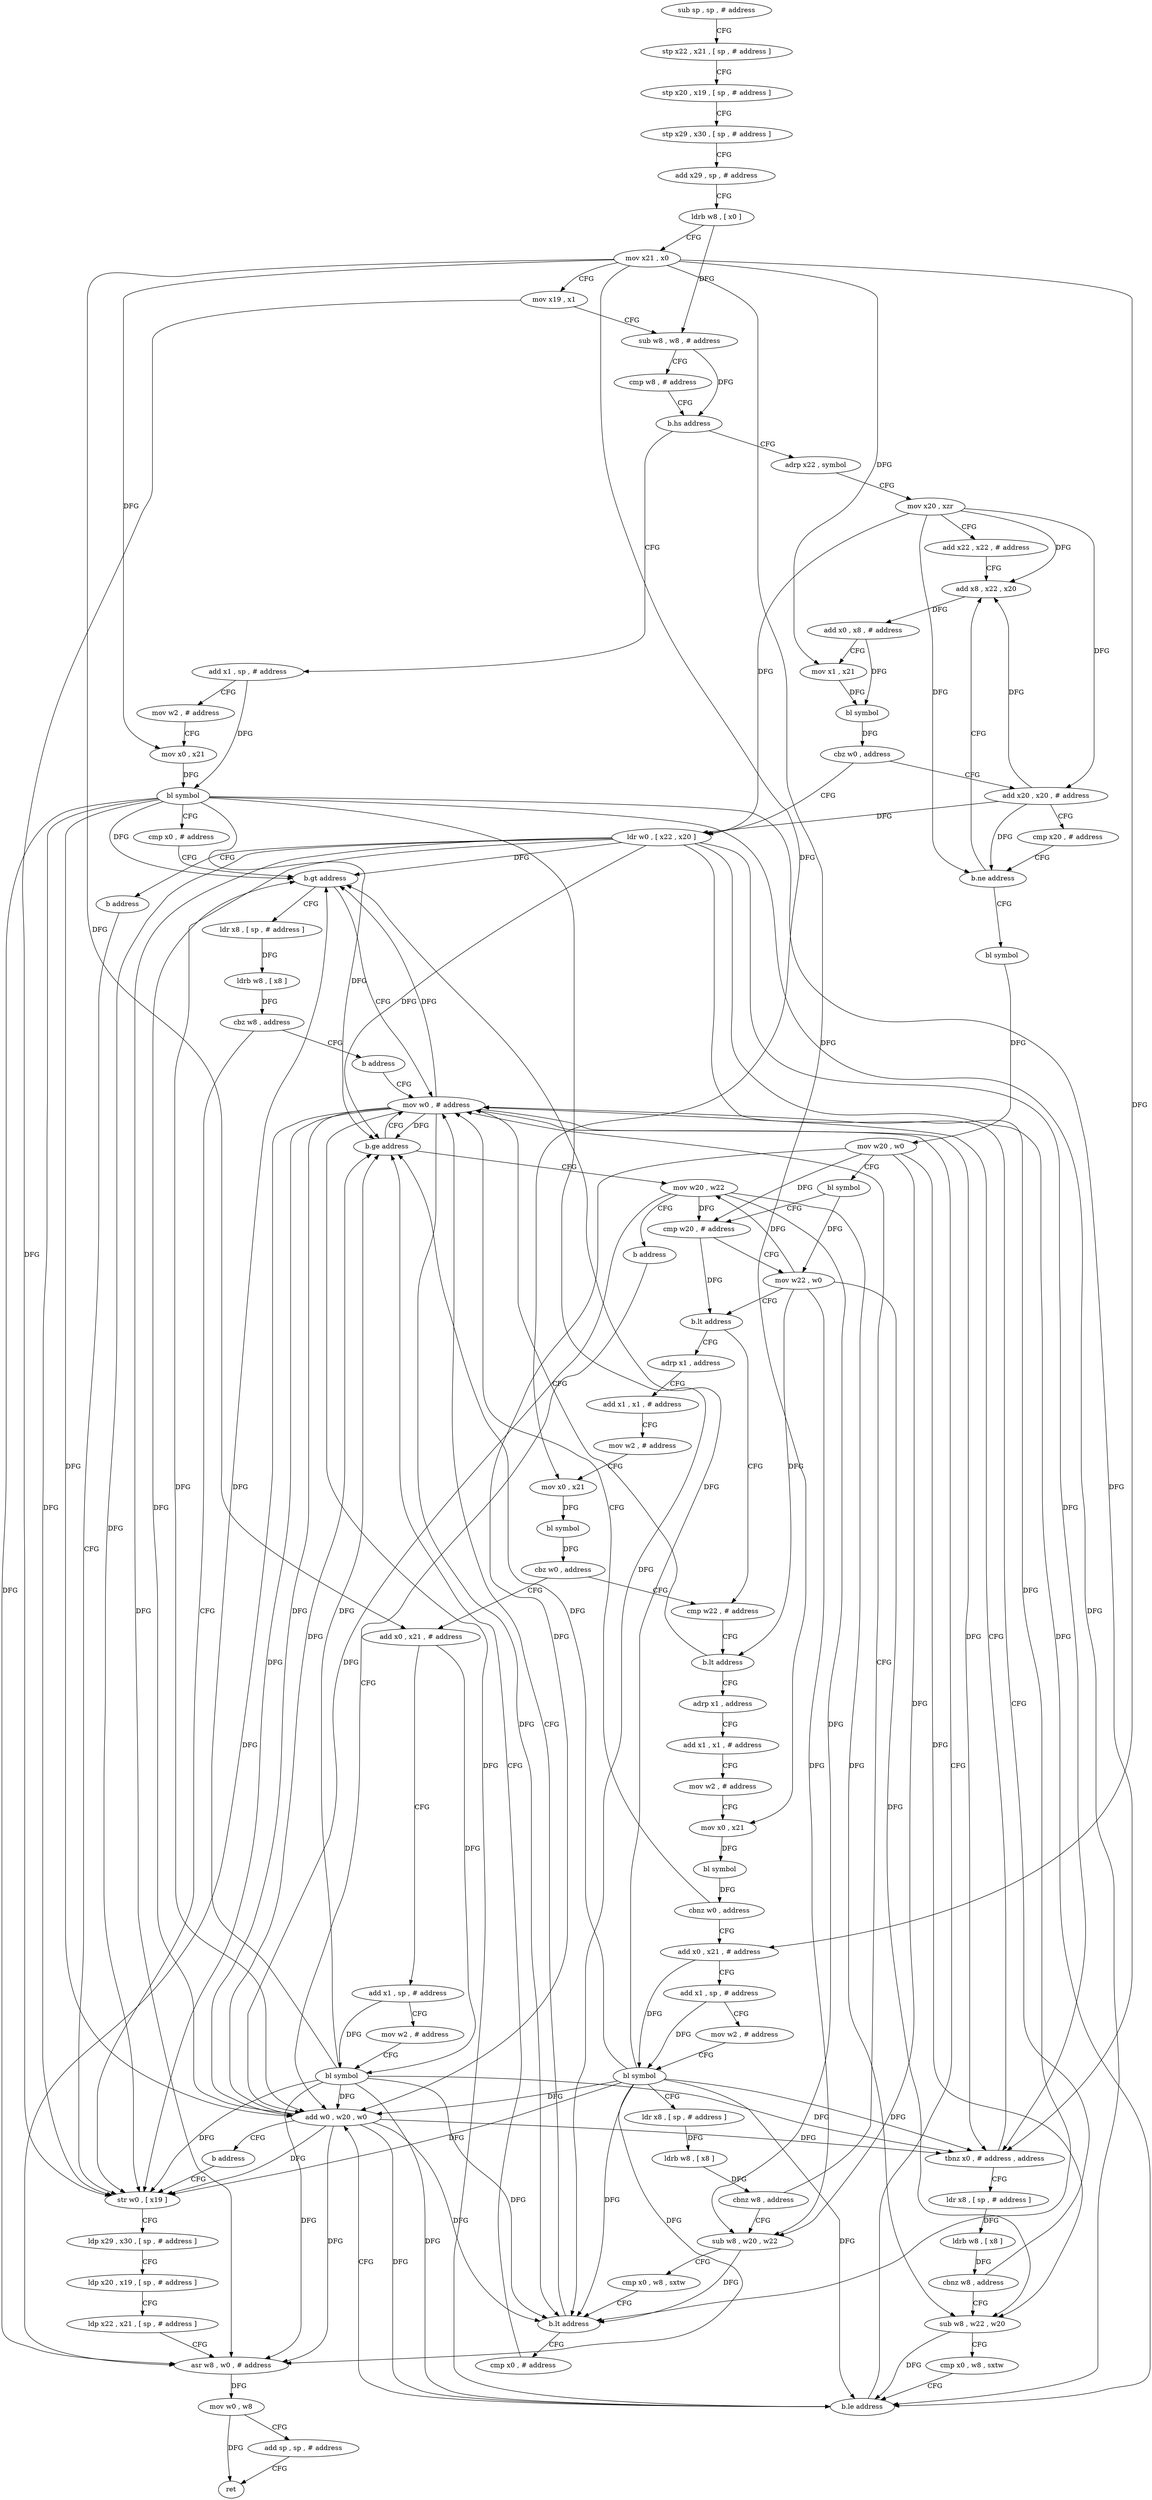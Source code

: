 digraph "func" {
"4213312" [label = "sub sp , sp , # address" ]
"4213316" [label = "stp x22 , x21 , [ sp , # address ]" ]
"4213320" [label = "stp x20 , x19 , [ sp , # address ]" ]
"4213324" [label = "stp x29 , x30 , [ sp , # address ]" ]
"4213328" [label = "add x29 , sp , # address" ]
"4213332" [label = "ldrb w8 , [ x0 ]" ]
"4213336" [label = "mov x21 , x0" ]
"4213340" [label = "mov x19 , x1" ]
"4213344" [label = "sub w8 , w8 , # address" ]
"4213348" [label = "cmp w8 , # address" ]
"4213352" [label = "b.hs address" ]
"4213396" [label = "adrp x22 , symbol" ]
"4213356" [label = "add x1 , sp , # address" ]
"4213400" [label = "mov x20 , xzr" ]
"4213404" [label = "add x22 , x22 , # address" ]
"4213408" [label = "add x8 , x22 , x20" ]
"4213360" [label = "mov w2 , # address" ]
"4213364" [label = "mov x0 , x21" ]
"4213368" [label = "bl symbol" ]
"4213372" [label = "cmp x0 , # address" ]
"4213376" [label = "b.gt address" ]
"4213628" [label = "mov w0 , # address" ]
"4213380" [label = "ldr x8 , [ sp , # address ]" ]
"4213576" [label = "ldr w0 , [ x22 , x20 ]" ]
"4213580" [label = "b address" ]
"4213632" [label = "str w0 , [ x19 ]" ]
"4213428" [label = "add x20 , x20 , # address" ]
"4213432" [label = "cmp x20 , # address" ]
"4213436" [label = "b.ne address" ]
"4213440" [label = "bl symbol" ]
"4213384" [label = "ldrb w8 , [ x8 ]" ]
"4213388" [label = "cbz w8 , address" ]
"4213392" [label = "b address" ]
"4213636" [label = "ldp x29 , x30 , [ sp , # address ]" ]
"4213640" [label = "ldp x20 , x19 , [ sp , # address ]" ]
"4213644" [label = "ldp x22 , x21 , [ sp , # address ]" ]
"4213648" [label = "asr w8 , w0 , # address" ]
"4213652" [label = "mov w0 , w8" ]
"4213656" [label = "add sp , sp , # address" ]
"4213660" [label = "ret" ]
"4213412" [label = "add x0 , x8 , # address" ]
"4213416" [label = "mov x1 , x21" ]
"4213420" [label = "bl symbol" ]
"4213424" [label = "cbz w0 , address" ]
"4213444" [label = "mov w20 , w0" ]
"4213448" [label = "bl symbol" ]
"4213452" [label = "cmp w20 , # address" ]
"4213456" [label = "mov w22 , w0" ]
"4213460" [label = "b.lt address" ]
"4213488" [label = "cmp w22 , # address" ]
"4213464" [label = "adrp x1 , address" ]
"4213492" [label = "b.lt address" ]
"4213496" [label = "adrp x1 , address" ]
"4213468" [label = "add x1 , x1 , # address" ]
"4213472" [label = "mov w2 , # address" ]
"4213476" [label = "mov x0 , x21" ]
"4213480" [label = "bl symbol" ]
"4213484" [label = "cbz w0 , address" ]
"4213584" [label = "add x0 , x21 , # address" ]
"4213500" [label = "add x1 , x1 , # address" ]
"4213504" [label = "mov w2 , # address" ]
"4213508" [label = "mov x0 , x21" ]
"4213512" [label = "bl symbol" ]
"4213516" [label = "cbnz w0 , address" ]
"4213520" [label = "add x0 , x21 , # address" ]
"4213588" [label = "add x1 , sp , # address" ]
"4213592" [label = "mov w2 , # address" ]
"4213596" [label = "bl symbol" ]
"4213600" [label = "tbnz x0 , # address , address" ]
"4213604" [label = "ldr x8 , [ sp , # address ]" ]
"4213524" [label = "add x1 , sp , # address" ]
"4213528" [label = "mov w2 , # address" ]
"4213532" [label = "bl symbol" ]
"4213536" [label = "ldr x8 , [ sp , # address ]" ]
"4213540" [label = "ldrb w8 , [ x8 ]" ]
"4213544" [label = "cbnz w8 , address" ]
"4213548" [label = "sub w8 , w20 , w22" ]
"4213608" [label = "ldrb w8 , [ x8 ]" ]
"4213612" [label = "cbnz w8 , address" ]
"4213616" [label = "sub w8 , w22 , w20" ]
"4213552" [label = "cmp x0 , w8 , sxtw" ]
"4213556" [label = "b.lt address" ]
"4213560" [label = "cmp x0 , # address" ]
"4213620" [label = "cmp x0 , w8 , sxtw" ]
"4213624" [label = "b.le address" ]
"4213664" [label = "add w0 , w20 , w0" ]
"4213564" [label = "b.ge address" ]
"4213568" [label = "mov w20 , w22" ]
"4213668" [label = "b address" ]
"4213572" [label = "b address" ]
"4213312" -> "4213316" [ label = "CFG" ]
"4213316" -> "4213320" [ label = "CFG" ]
"4213320" -> "4213324" [ label = "CFG" ]
"4213324" -> "4213328" [ label = "CFG" ]
"4213328" -> "4213332" [ label = "CFG" ]
"4213332" -> "4213336" [ label = "CFG" ]
"4213332" -> "4213344" [ label = "DFG" ]
"4213336" -> "4213340" [ label = "CFG" ]
"4213336" -> "4213364" [ label = "DFG" ]
"4213336" -> "4213416" [ label = "DFG" ]
"4213336" -> "4213476" [ label = "DFG" ]
"4213336" -> "4213508" [ label = "DFG" ]
"4213336" -> "4213584" [ label = "DFG" ]
"4213336" -> "4213520" [ label = "DFG" ]
"4213340" -> "4213344" [ label = "CFG" ]
"4213340" -> "4213632" [ label = "DFG" ]
"4213344" -> "4213348" [ label = "CFG" ]
"4213344" -> "4213352" [ label = "DFG" ]
"4213348" -> "4213352" [ label = "CFG" ]
"4213352" -> "4213396" [ label = "CFG" ]
"4213352" -> "4213356" [ label = "CFG" ]
"4213396" -> "4213400" [ label = "CFG" ]
"4213356" -> "4213360" [ label = "CFG" ]
"4213356" -> "4213368" [ label = "DFG" ]
"4213400" -> "4213404" [ label = "CFG" ]
"4213400" -> "4213408" [ label = "DFG" ]
"4213400" -> "4213576" [ label = "DFG" ]
"4213400" -> "4213428" [ label = "DFG" ]
"4213400" -> "4213436" [ label = "DFG" ]
"4213404" -> "4213408" [ label = "CFG" ]
"4213408" -> "4213412" [ label = "DFG" ]
"4213360" -> "4213364" [ label = "CFG" ]
"4213364" -> "4213368" [ label = "DFG" ]
"4213368" -> "4213372" [ label = "CFG" ]
"4213368" -> "4213376" [ label = "DFG" ]
"4213368" -> "4213632" [ label = "DFG" ]
"4213368" -> "4213648" [ label = "DFG" ]
"4213368" -> "4213600" [ label = "DFG" ]
"4213368" -> "4213556" [ label = "DFG" ]
"4213368" -> "4213624" [ label = "DFG" ]
"4213368" -> "4213564" [ label = "DFG" ]
"4213368" -> "4213664" [ label = "DFG" ]
"4213372" -> "4213376" [ label = "CFG" ]
"4213376" -> "4213628" [ label = "CFG" ]
"4213376" -> "4213380" [ label = "CFG" ]
"4213628" -> "4213632" [ label = "DFG" ]
"4213628" -> "4213376" [ label = "DFG" ]
"4213628" -> "4213648" [ label = "DFG" ]
"4213628" -> "4213600" [ label = "DFG" ]
"4213628" -> "4213556" [ label = "DFG" ]
"4213628" -> "4213624" [ label = "DFG" ]
"4213628" -> "4213564" [ label = "DFG" ]
"4213628" -> "4213664" [ label = "DFG" ]
"4213380" -> "4213384" [ label = "DFG" ]
"4213576" -> "4213580" [ label = "CFG" ]
"4213576" -> "4213376" [ label = "DFG" ]
"4213576" -> "4213632" [ label = "DFG" ]
"4213576" -> "4213648" [ label = "DFG" ]
"4213576" -> "4213600" [ label = "DFG" ]
"4213576" -> "4213556" [ label = "DFG" ]
"4213576" -> "4213624" [ label = "DFG" ]
"4213576" -> "4213564" [ label = "DFG" ]
"4213576" -> "4213664" [ label = "DFG" ]
"4213580" -> "4213632" [ label = "CFG" ]
"4213632" -> "4213636" [ label = "CFG" ]
"4213428" -> "4213432" [ label = "CFG" ]
"4213428" -> "4213408" [ label = "DFG" ]
"4213428" -> "4213576" [ label = "DFG" ]
"4213428" -> "4213436" [ label = "DFG" ]
"4213432" -> "4213436" [ label = "CFG" ]
"4213436" -> "4213408" [ label = "CFG" ]
"4213436" -> "4213440" [ label = "CFG" ]
"4213440" -> "4213444" [ label = "DFG" ]
"4213384" -> "4213388" [ label = "DFG" ]
"4213388" -> "4213632" [ label = "CFG" ]
"4213388" -> "4213392" [ label = "CFG" ]
"4213392" -> "4213628" [ label = "CFG" ]
"4213636" -> "4213640" [ label = "CFG" ]
"4213640" -> "4213644" [ label = "CFG" ]
"4213644" -> "4213648" [ label = "CFG" ]
"4213648" -> "4213652" [ label = "DFG" ]
"4213652" -> "4213656" [ label = "CFG" ]
"4213652" -> "4213660" [ label = "DFG" ]
"4213656" -> "4213660" [ label = "CFG" ]
"4213412" -> "4213416" [ label = "CFG" ]
"4213412" -> "4213420" [ label = "DFG" ]
"4213416" -> "4213420" [ label = "DFG" ]
"4213420" -> "4213424" [ label = "DFG" ]
"4213424" -> "4213576" [ label = "CFG" ]
"4213424" -> "4213428" [ label = "CFG" ]
"4213444" -> "4213448" [ label = "CFG" ]
"4213444" -> "4213452" [ label = "DFG" ]
"4213444" -> "4213548" [ label = "DFG" ]
"4213444" -> "4213616" [ label = "DFG" ]
"4213444" -> "4213664" [ label = "DFG" ]
"4213448" -> "4213452" [ label = "CFG" ]
"4213448" -> "4213456" [ label = "DFG" ]
"4213452" -> "4213456" [ label = "CFG" ]
"4213452" -> "4213460" [ label = "DFG" ]
"4213456" -> "4213460" [ label = "CFG" ]
"4213456" -> "4213492" [ label = "DFG" ]
"4213456" -> "4213548" [ label = "DFG" ]
"4213456" -> "4213616" [ label = "DFG" ]
"4213456" -> "4213568" [ label = "DFG" ]
"4213460" -> "4213488" [ label = "CFG" ]
"4213460" -> "4213464" [ label = "CFG" ]
"4213488" -> "4213492" [ label = "CFG" ]
"4213464" -> "4213468" [ label = "CFG" ]
"4213492" -> "4213628" [ label = "CFG" ]
"4213492" -> "4213496" [ label = "CFG" ]
"4213496" -> "4213500" [ label = "CFG" ]
"4213468" -> "4213472" [ label = "CFG" ]
"4213472" -> "4213476" [ label = "CFG" ]
"4213476" -> "4213480" [ label = "DFG" ]
"4213480" -> "4213484" [ label = "DFG" ]
"4213484" -> "4213584" [ label = "CFG" ]
"4213484" -> "4213488" [ label = "CFG" ]
"4213584" -> "4213588" [ label = "CFG" ]
"4213584" -> "4213596" [ label = "DFG" ]
"4213500" -> "4213504" [ label = "CFG" ]
"4213504" -> "4213508" [ label = "CFG" ]
"4213508" -> "4213512" [ label = "DFG" ]
"4213512" -> "4213516" [ label = "DFG" ]
"4213516" -> "4213628" [ label = "CFG" ]
"4213516" -> "4213520" [ label = "CFG" ]
"4213520" -> "4213524" [ label = "CFG" ]
"4213520" -> "4213532" [ label = "DFG" ]
"4213588" -> "4213592" [ label = "CFG" ]
"4213588" -> "4213596" [ label = "DFG" ]
"4213592" -> "4213596" [ label = "CFG" ]
"4213596" -> "4213600" [ label = "DFG" ]
"4213596" -> "4213376" [ label = "DFG" ]
"4213596" -> "4213632" [ label = "DFG" ]
"4213596" -> "4213648" [ label = "DFG" ]
"4213596" -> "4213556" [ label = "DFG" ]
"4213596" -> "4213624" [ label = "DFG" ]
"4213596" -> "4213564" [ label = "DFG" ]
"4213596" -> "4213664" [ label = "DFG" ]
"4213600" -> "4213628" [ label = "CFG" ]
"4213600" -> "4213604" [ label = "CFG" ]
"4213604" -> "4213608" [ label = "DFG" ]
"4213524" -> "4213528" [ label = "CFG" ]
"4213524" -> "4213532" [ label = "DFG" ]
"4213528" -> "4213532" [ label = "CFG" ]
"4213532" -> "4213536" [ label = "CFG" ]
"4213532" -> "4213376" [ label = "DFG" ]
"4213532" -> "4213632" [ label = "DFG" ]
"4213532" -> "4213648" [ label = "DFG" ]
"4213532" -> "4213600" [ label = "DFG" ]
"4213532" -> "4213556" [ label = "DFG" ]
"4213532" -> "4213624" [ label = "DFG" ]
"4213532" -> "4213564" [ label = "DFG" ]
"4213532" -> "4213664" [ label = "DFG" ]
"4213536" -> "4213540" [ label = "DFG" ]
"4213540" -> "4213544" [ label = "DFG" ]
"4213544" -> "4213628" [ label = "CFG" ]
"4213544" -> "4213548" [ label = "CFG" ]
"4213548" -> "4213552" [ label = "CFG" ]
"4213548" -> "4213556" [ label = "DFG" ]
"4213608" -> "4213612" [ label = "DFG" ]
"4213612" -> "4213628" [ label = "CFG" ]
"4213612" -> "4213616" [ label = "CFG" ]
"4213616" -> "4213620" [ label = "CFG" ]
"4213616" -> "4213624" [ label = "DFG" ]
"4213552" -> "4213556" [ label = "CFG" ]
"4213556" -> "4213628" [ label = "CFG" ]
"4213556" -> "4213560" [ label = "CFG" ]
"4213560" -> "4213564" [ label = "CFG" ]
"4213620" -> "4213624" [ label = "CFG" ]
"4213624" -> "4213664" [ label = "CFG" ]
"4213624" -> "4213628" [ label = "CFG" ]
"4213664" -> "4213668" [ label = "CFG" ]
"4213664" -> "4213376" [ label = "DFG" ]
"4213664" -> "4213632" [ label = "DFG" ]
"4213664" -> "4213648" [ label = "DFG" ]
"4213664" -> "4213600" [ label = "DFG" ]
"4213664" -> "4213564" [ label = "DFG" ]
"4213664" -> "4213556" [ label = "DFG" ]
"4213664" -> "4213624" [ label = "DFG" ]
"4213564" -> "4213628" [ label = "CFG" ]
"4213564" -> "4213568" [ label = "CFG" ]
"4213568" -> "4213572" [ label = "CFG" ]
"4213568" -> "4213452" [ label = "DFG" ]
"4213568" -> "4213616" [ label = "DFG" ]
"4213568" -> "4213548" [ label = "DFG" ]
"4213568" -> "4213664" [ label = "DFG" ]
"4213668" -> "4213632" [ label = "CFG" ]
"4213572" -> "4213664" [ label = "CFG" ]
}
